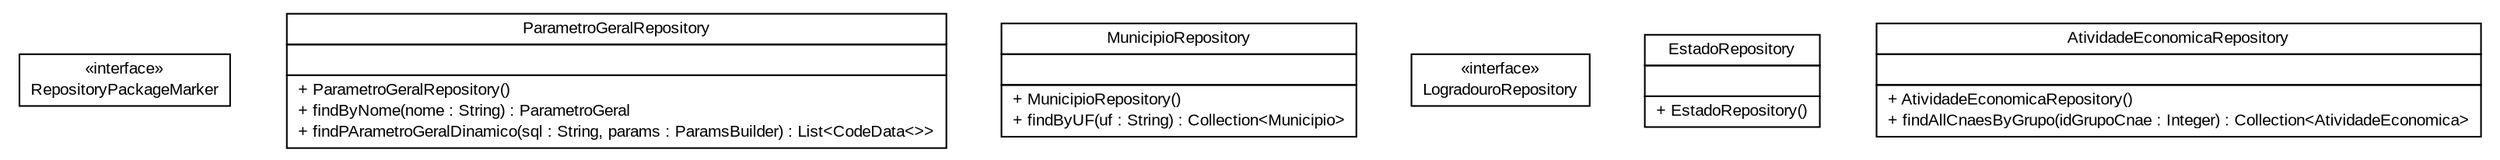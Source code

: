 #!/usr/local/bin/dot
#
# Class diagram 
# Generated by UMLGraph version R5_6 (http://www.umlgraph.org/)
#

digraph G {
	edge [fontname="arial",fontsize=10,labelfontname="arial",labelfontsize=10];
	node [fontname="arial",fontsize=10,shape=plaintext];
	nodesep=0.25;
	ranksep=0.5;
	// br.gov.to.sefaz.par.gestao.persistence.repository.RepositoryPackageMarker
	c74724 [label=<<table title="br.gov.to.sefaz.par.gestao.persistence.repository.RepositoryPackageMarker" border="0" cellborder="1" cellspacing="0" cellpadding="2" port="p" href="./RepositoryPackageMarker.html">
		<tr><td><table border="0" cellspacing="0" cellpadding="1">
<tr><td align="center" balign="center"> &#171;interface&#187; </td></tr>
<tr><td align="center" balign="center"> RepositoryPackageMarker </td></tr>
		</table></td></tr>
		</table>>, URL="./RepositoryPackageMarker.html", fontname="arial", fontcolor="black", fontsize=10.0];
	// br.gov.to.sefaz.par.gestao.persistence.repository.ParametroGeralRepository
	c74725 [label=<<table title="br.gov.to.sefaz.par.gestao.persistence.repository.ParametroGeralRepository" border="0" cellborder="1" cellspacing="0" cellpadding="2" port="p" href="./ParametroGeralRepository.html">
		<tr><td><table border="0" cellspacing="0" cellpadding="1">
<tr><td align="center" balign="center"> ParametroGeralRepository </td></tr>
		</table></td></tr>
		<tr><td><table border="0" cellspacing="0" cellpadding="1">
<tr><td align="left" balign="left">  </td></tr>
		</table></td></tr>
		<tr><td><table border="0" cellspacing="0" cellpadding="1">
<tr><td align="left" balign="left"> + ParametroGeralRepository() </td></tr>
<tr><td align="left" balign="left"> + findByNome(nome : String) : ParametroGeral </td></tr>
<tr><td align="left" balign="left"> + findPArametroGeralDinamico(sql : String, params : ParamsBuilder) : List&lt;CodeData&lt;&gt;&gt; </td></tr>
		</table></td></tr>
		</table>>, URL="./ParametroGeralRepository.html", fontname="arial", fontcolor="black", fontsize=10.0];
	// br.gov.to.sefaz.par.gestao.persistence.repository.MunicipioRepository
	c74726 [label=<<table title="br.gov.to.sefaz.par.gestao.persistence.repository.MunicipioRepository" border="0" cellborder="1" cellspacing="0" cellpadding="2" port="p" href="./MunicipioRepository.html">
		<tr><td><table border="0" cellspacing="0" cellpadding="1">
<tr><td align="center" balign="center"> MunicipioRepository </td></tr>
		</table></td></tr>
		<tr><td><table border="0" cellspacing="0" cellpadding="1">
<tr><td align="left" balign="left">  </td></tr>
		</table></td></tr>
		<tr><td><table border="0" cellspacing="0" cellpadding="1">
<tr><td align="left" balign="left"> + MunicipioRepository() </td></tr>
<tr><td align="left" balign="left"> + findByUF(uf : String) : Collection&lt;Municipio&gt; </td></tr>
		</table></td></tr>
		</table>>, URL="./MunicipioRepository.html", fontname="arial", fontcolor="black", fontsize=10.0];
	// br.gov.to.sefaz.par.gestao.persistence.repository.LogradouroRepository
	c74727 [label=<<table title="br.gov.to.sefaz.par.gestao.persistence.repository.LogradouroRepository" border="0" cellborder="1" cellspacing="0" cellpadding="2" port="p" href="./LogradouroRepository.html">
		<tr><td><table border="0" cellspacing="0" cellpadding="1">
<tr><td align="center" balign="center"> &#171;interface&#187; </td></tr>
<tr><td align="center" balign="center"> LogradouroRepository </td></tr>
		</table></td></tr>
		</table>>, URL="./LogradouroRepository.html", fontname="arial", fontcolor="black", fontsize=10.0];
	// br.gov.to.sefaz.par.gestao.persistence.repository.EstadoRepository
	c74728 [label=<<table title="br.gov.to.sefaz.par.gestao.persistence.repository.EstadoRepository" border="0" cellborder="1" cellspacing="0" cellpadding="2" port="p" href="./EstadoRepository.html">
		<tr><td><table border="0" cellspacing="0" cellpadding="1">
<tr><td align="center" balign="center"> EstadoRepository </td></tr>
		</table></td></tr>
		<tr><td><table border="0" cellspacing="0" cellpadding="1">
<tr><td align="left" balign="left">  </td></tr>
		</table></td></tr>
		<tr><td><table border="0" cellspacing="0" cellpadding="1">
<tr><td align="left" balign="left"> + EstadoRepository() </td></tr>
		</table></td></tr>
		</table>>, URL="./EstadoRepository.html", fontname="arial", fontcolor="black", fontsize=10.0];
	// br.gov.to.sefaz.par.gestao.persistence.repository.AtividadeEconomicaRepository
	c74729 [label=<<table title="br.gov.to.sefaz.par.gestao.persistence.repository.AtividadeEconomicaRepository" border="0" cellborder="1" cellspacing="0" cellpadding="2" port="p" href="./AtividadeEconomicaRepository.html">
		<tr><td><table border="0" cellspacing="0" cellpadding="1">
<tr><td align="center" balign="center"> AtividadeEconomicaRepository </td></tr>
		</table></td></tr>
		<tr><td><table border="0" cellspacing="0" cellpadding="1">
<tr><td align="left" balign="left">  </td></tr>
		</table></td></tr>
		<tr><td><table border="0" cellspacing="0" cellpadding="1">
<tr><td align="left" balign="left"> + AtividadeEconomicaRepository() </td></tr>
<tr><td align="left" balign="left"> + findAllCnaesByGrupo(idGrupoCnae : Integer) : Collection&lt;AtividadeEconomica&gt; </td></tr>
		</table></td></tr>
		</table>>, URL="./AtividadeEconomicaRepository.html", fontname="arial", fontcolor="black", fontsize=10.0];
}

